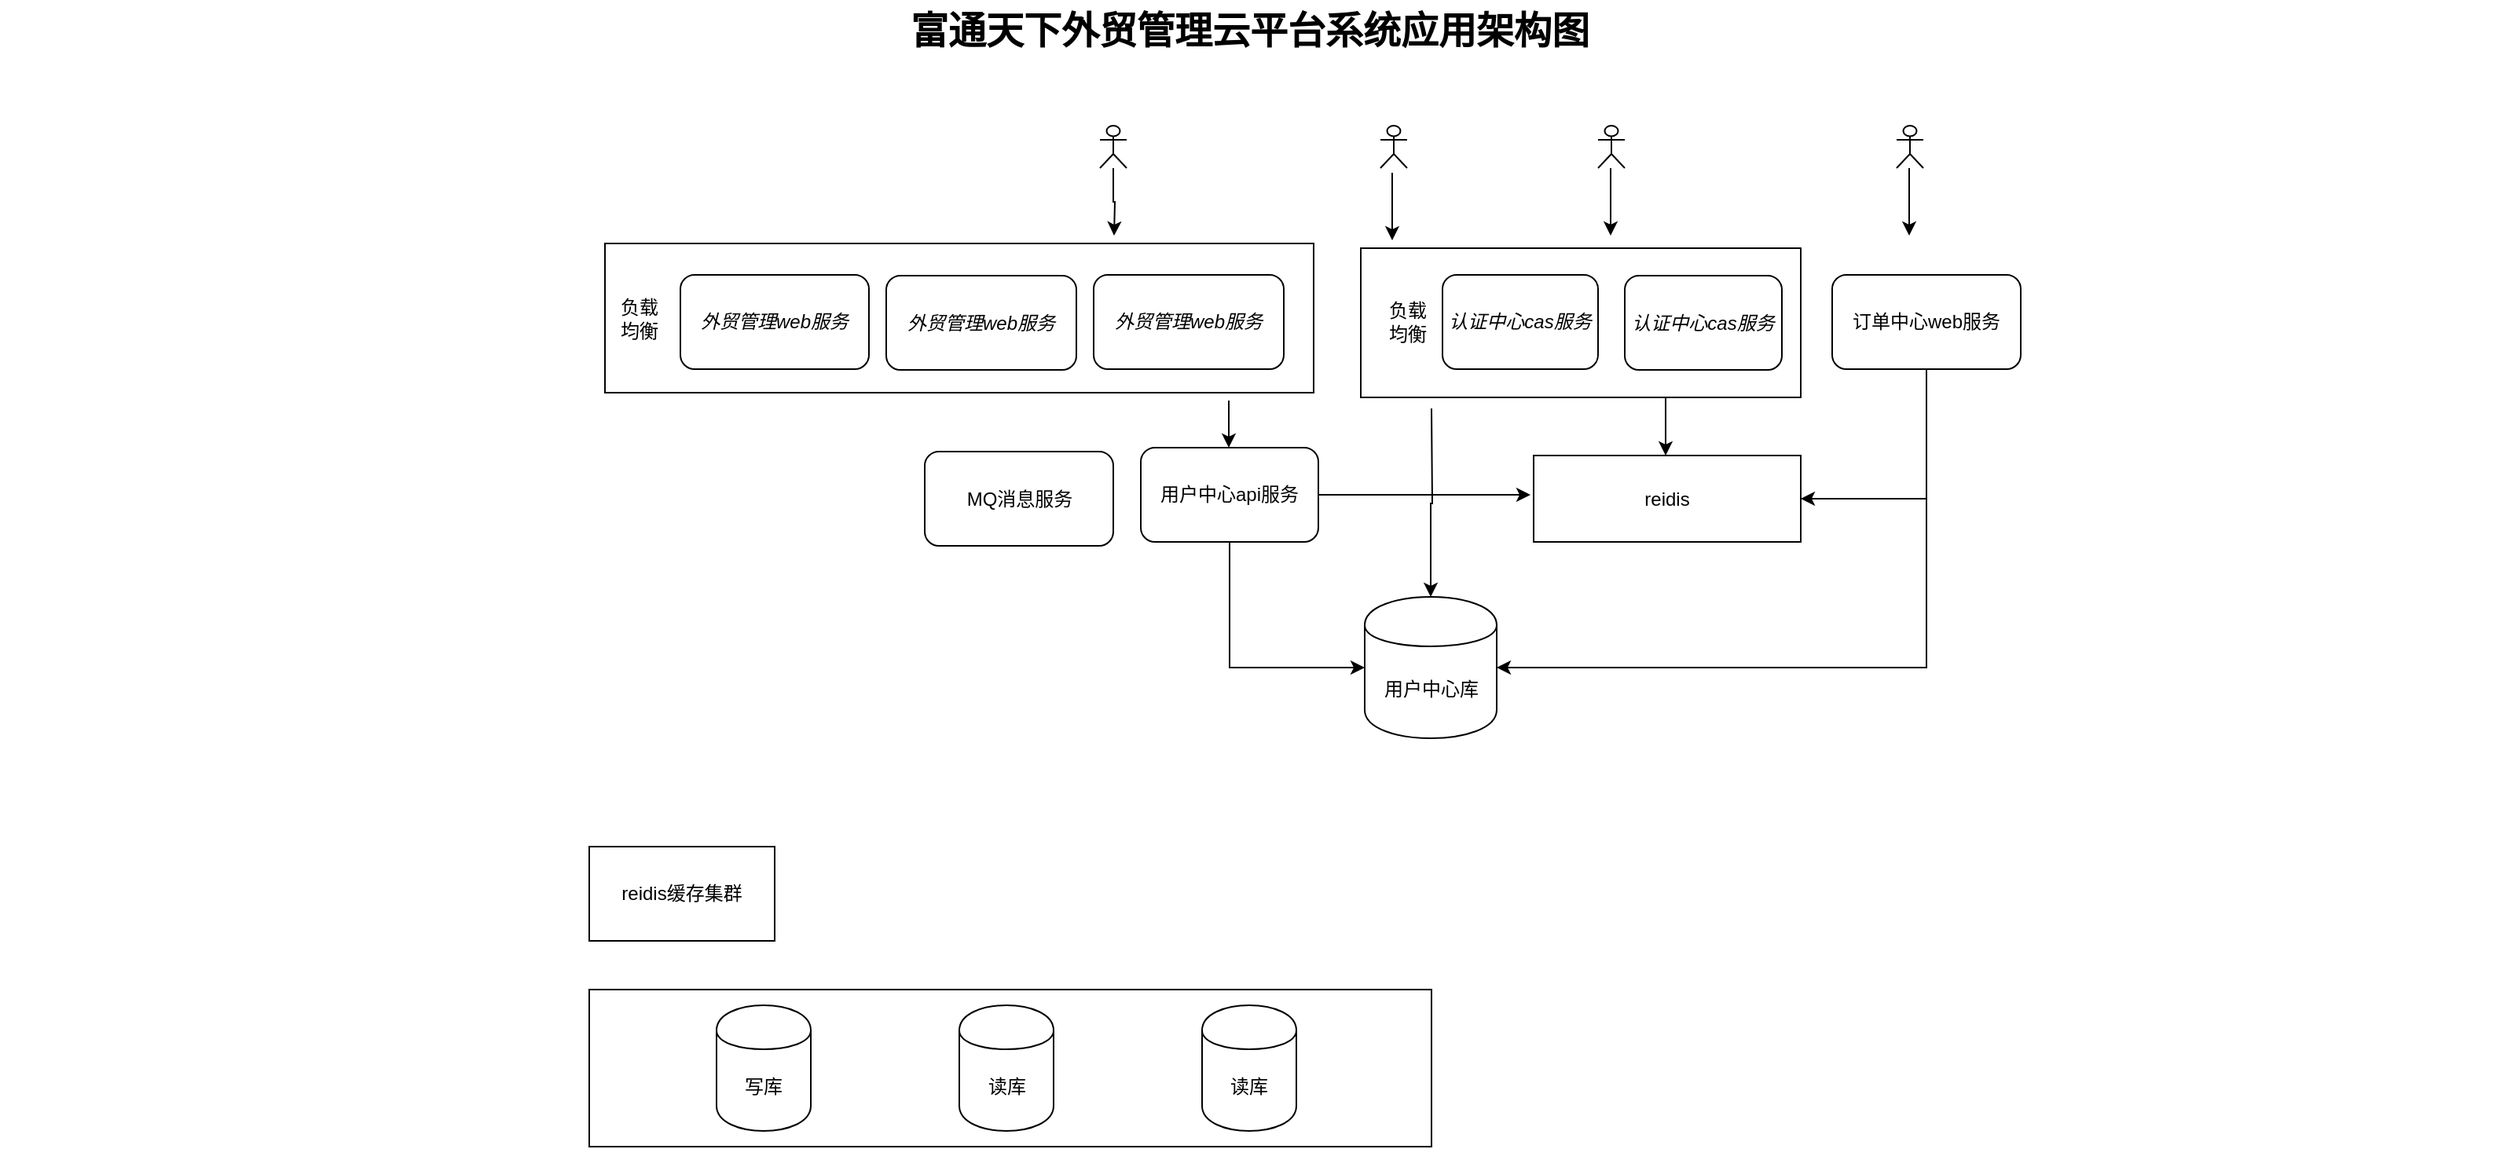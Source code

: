 <mxfile version="10.5.8" type="github"><diagram name="Page-1" id="74b105a0-9070-1c63-61bc-23e55f88626e"><mxGraphModel dx="1394" dy="764" grid="1" gridSize="10" guides="1" tooltips="1" connect="1" arrows="1" fold="1" page="1" pageScale="1.5" pageWidth="1169" pageHeight="826" background="none" math="0" shadow="0"><root><mxCell id="0" style=";html=1;"/><mxCell id="1" style=";html=1;" parent="0"/><mxCell id="10b056a9c633e61c-30" value="富通天下外贸管理云平台系统应用架构图" style="text;strokeColor=none;fillColor=none;html=1;fontSize=24;fontStyle=1;verticalAlign=middle;align=center;" parent="1" vertex="1"><mxGeometry x="34" y="20" width="1590" height="40" as="geometry"/></mxCell><mxCell id="ObDqoix-dbpaILy5yjtX-36" value="" style="edgeStyle=orthogonalEdgeStyle;rounded=0;orthogonalLoop=1;jettySize=auto;html=1;" parent="1" source="ObDqoix-dbpaILy5yjtX-1" edge="1"><mxGeometry relative="1" as="geometry"><mxPoint x="743" y="170" as="targetPoint"/></mxGeometry></mxCell><mxCell id="ObDqoix-dbpaILy5yjtX-1" value="" style="shape=umlActor;verticalLabelPosition=bottom;labelBackgroundColor=#ffffff;verticalAlign=top;html=1;outlineConnect=0;" parent="1" vertex="1"><mxGeometry x="734" y="100" width="17" height="27" as="geometry"/></mxCell><mxCell id="ObDqoix-dbpaILy5yjtX-65" style="edgeStyle=orthogonalEdgeStyle;rounded=0;orthogonalLoop=1;jettySize=auto;html=1;exitX=0.75;exitY=1;exitDx=0;exitDy=0;" parent="1" edge="1"><mxGeometry relative="1" as="geometry"><mxPoint x="816" y="305" as="targetPoint"/><mxPoint x="816" y="275" as="sourcePoint"/></mxGeometry></mxCell><mxCell id="ObDqoix-dbpaILy5yjtX-14" value="" style="rounded=0;whiteSpace=wrap;html=1;" parent="1" vertex="1"><mxGeometry x="419" y="175" width="451" height="95" as="geometry"/></mxCell><mxCell id="ObDqoix-dbpaILy5yjtX-15" value="外贸管理web服务" style="rounded=1;whiteSpace=wrap;html=1;fontStyle=2" parent="1" vertex="1"><mxGeometry x="467" y="195" width="120" height="60" as="geometry"/></mxCell><mxCell id="ObDqoix-dbpaILy5yjtX-16" value="外贸管理web服务" style="rounded=1;whiteSpace=wrap;html=1;fontStyle=2" parent="1" vertex="1"><mxGeometry x="598" y="195.5" width="121" height="60" as="geometry"/></mxCell><mxCell id="ObDqoix-dbpaILy5yjtX-17" value="外贸管理web服务" style="rounded=1;whiteSpace=wrap;html=1;fontStyle=2" parent="1" vertex="1"><mxGeometry x="730" y="195" width="121" height="60" as="geometry"/></mxCell><mxCell id="ObDqoix-dbpaILy5yjtX-19" value="负载均衡" style="text;html=1;strokeColor=none;fillColor=none;align=center;verticalAlign=middle;whiteSpace=wrap;rounded=0;" parent="1" vertex="1"><mxGeometry x="425.5" y="185" width="30" height="75" as="geometry"/></mxCell><mxCell id="ObDqoix-dbpaILy5yjtX-69" style="edgeStyle=orthogonalEdgeStyle;rounded=0;orthogonalLoop=1;jettySize=auto;html=1;exitX=0.75;exitY=1;exitDx=0;exitDy=0;entryX=0.588;entryY=0;entryDx=0;entryDy=0;entryPerimeter=0;" parent="1" edge="1"><mxGeometry relative="1" as="geometry"><mxPoint x="1094" y="273" as="sourcePoint"/><mxPoint x="1094" y="310" as="targetPoint"/></mxGeometry></mxCell><mxCell id="ObDqoix-dbpaILy5yjtX-71" style="edgeStyle=orthogonalEdgeStyle;rounded=0;orthogonalLoop=1;jettySize=auto;html=1;" parent="1" target="ObDqoix-dbpaILy5yjtX-45" edge="1"><mxGeometry relative="1" as="geometry"><mxPoint x="945" y="280" as="sourcePoint"/></mxGeometry></mxCell><mxCell id="ObDqoix-dbpaILy5yjtX-23" value="" style="rounded=0;whiteSpace=wrap;html=1;" parent="1" vertex="1"><mxGeometry x="900" y="178" width="280" height="95" as="geometry"/></mxCell><mxCell id="ObDqoix-dbpaILy5yjtX-24" value="认证中心cas服务" style="rounded=1;whiteSpace=wrap;html=1;fontStyle=2" parent="1" vertex="1"><mxGeometry x="952" y="195" width="99" height="60" as="geometry"/></mxCell><mxCell id="ObDqoix-dbpaILy5yjtX-25" value="认证中心cas服务" style="rounded=1;whiteSpace=wrap;html=1;fontStyle=2" parent="1" vertex="1"><mxGeometry x="1068" y="195.5" width="100" height="60" as="geometry"/></mxCell><mxCell id="ObDqoix-dbpaILy5yjtX-27" value="负载均衡" style="text;html=1;strokeColor=none;fillColor=none;align=center;verticalAlign=middle;whiteSpace=wrap;rounded=0;" parent="1" vertex="1"><mxGeometry x="914.5" y="187.5" width="30" height="75" as="geometry"/></mxCell><mxCell id="ObDqoix-dbpaILy5yjtX-28" value="" style="shape=umlActor;verticalLabelPosition=bottom;labelBackgroundColor=#ffffff;verticalAlign=top;html=1;outlineConnect=0;" parent="1" vertex="1"><mxGeometry x="912.5" y="100" width="17" height="27" as="geometry"/></mxCell><mxCell id="ObDqoix-dbpaILy5yjtX-34" value="" style="shape=umlActor;verticalLabelPosition=bottom;labelBackgroundColor=#ffffff;verticalAlign=top;html=1;outlineConnect=0;" parent="1" vertex="1"><mxGeometry x="1051" y="100" width="17" height="27" as="geometry"/></mxCell><mxCell id="ObDqoix-dbpaILy5yjtX-37" value="" style="edgeStyle=orthogonalEdgeStyle;rounded=0;orthogonalLoop=1;jettySize=auto;html=1;" parent="1" edge="1"><mxGeometry relative="1" as="geometry"><mxPoint x="920" y="130" as="sourcePoint"/><mxPoint x="920" y="173" as="targetPoint"/></mxGeometry></mxCell><mxCell id="ObDqoix-dbpaILy5yjtX-38" value="" style="edgeStyle=orthogonalEdgeStyle;rounded=0;orthogonalLoop=1;jettySize=auto;html=1;" parent="1" edge="1"><mxGeometry relative="1" as="geometry"><mxPoint x="1059" y="127" as="sourcePoint"/><mxPoint x="1059" y="170" as="targetPoint"/></mxGeometry></mxCell><mxCell id="ObDqoix-dbpaILy5yjtX-40" value="" style="rounded=0;whiteSpace=wrap;html=1;" parent="1" vertex="1"><mxGeometry x="409" y="650" width="536" height="100" as="geometry"/></mxCell><mxCell id="ObDqoix-dbpaILy5yjtX-41" value="写库" style="shape=cylinder;whiteSpace=wrap;html=1;boundedLbl=1;backgroundOutline=1;" parent="1" vertex="1"><mxGeometry x="490" y="660" width="60" height="80" as="geometry"/></mxCell><mxCell id="ObDqoix-dbpaILy5yjtX-42" value="读库" style="shape=cylinder;whiteSpace=wrap;html=1;boundedLbl=1;backgroundOutline=1;" parent="1" vertex="1"><mxGeometry x="644.5" y="660" width="60" height="80" as="geometry"/></mxCell><mxCell id="ObDqoix-dbpaILy5yjtX-43" value="读库" style="shape=cylinder;whiteSpace=wrap;html=1;boundedLbl=1;backgroundOutline=1;" parent="1" vertex="1"><mxGeometry x="799" y="660" width="60" height="80" as="geometry"/></mxCell><mxCell id="ObDqoix-dbpaILy5yjtX-44" value="reidis缓存集群" style="rounded=0;whiteSpace=wrap;html=1;" parent="1" vertex="1"><mxGeometry x="409" y="559" width="118" height="60" as="geometry"/></mxCell><mxCell id="ObDqoix-dbpaILy5yjtX-45" value="用户中心库" style="shape=cylinder;whiteSpace=wrap;html=1;boundedLbl=1;backgroundOutline=1;" parent="1" vertex="1"><mxGeometry x="902.5" y="400" width="84" height="90" as="geometry"/></mxCell><mxCell id="ObDqoix-dbpaILy5yjtX-66" style="edgeStyle=orthogonalEdgeStyle;rounded=0;orthogonalLoop=1;jettySize=auto;html=1;exitX=0.5;exitY=1;exitDx=0;exitDy=0;entryX=1;entryY=0.5;entryDx=0;entryDy=0;" parent="1" source="ObDqoix-dbpaILy5yjtX-52" target="ObDqoix-dbpaILy5yjtX-57" edge="1"><mxGeometry relative="1" as="geometry"/></mxCell><mxCell id="ObDqoix-dbpaILy5yjtX-67" style="edgeStyle=orthogonalEdgeStyle;rounded=0;orthogonalLoop=1;jettySize=auto;html=1;exitX=0.5;exitY=1;exitDx=0;exitDy=0;entryX=1;entryY=0.5;entryDx=0;entryDy=0;" parent="1" source="ObDqoix-dbpaILy5yjtX-52" target="ObDqoix-dbpaILy5yjtX-45" edge="1"><mxGeometry relative="1" as="geometry"/></mxCell><mxCell id="ObDqoix-dbpaILy5yjtX-52" value="订单中心web服务" style="rounded=1;whiteSpace=wrap;html=1;" parent="1" vertex="1"><mxGeometry x="1200" y="195" width="120" height="60" as="geometry"/></mxCell><mxCell id="ObDqoix-dbpaILy5yjtX-70" style="edgeStyle=orthogonalEdgeStyle;rounded=0;orthogonalLoop=1;jettySize=auto;html=1;exitX=1;exitY=0.5;exitDx=0;exitDy=0;" parent="1" source="ObDqoix-dbpaILy5yjtX-54" edge="1"><mxGeometry relative="1" as="geometry"><mxPoint x="1008" y="335" as="targetPoint"/><mxPoint x="881" y="335" as="sourcePoint"/></mxGeometry></mxCell><mxCell id="ObDqoix-dbpaILy5yjtX-72" style="edgeStyle=orthogonalEdgeStyle;rounded=0;orthogonalLoop=1;jettySize=auto;html=1;exitX=0.5;exitY=1;exitDx=0;exitDy=0;entryX=0;entryY=0.5;entryDx=0;entryDy=0;" parent="1" source="ObDqoix-dbpaILy5yjtX-54" target="ObDqoix-dbpaILy5yjtX-45" edge="1"><mxGeometry relative="1" as="geometry"/></mxCell><mxCell id="ObDqoix-dbpaILy5yjtX-54" value="用户中心api服务" style="rounded=1;whiteSpace=wrap;html=1;" parent="1" vertex="1"><mxGeometry x="760" y="305" width="113" height="60" as="geometry"/></mxCell><mxCell id="ObDqoix-dbpaILy5yjtX-57" value="reidis" style="rounded=0;whiteSpace=wrap;html=1;" parent="1" vertex="1"><mxGeometry x="1010" y="310" width="170" height="55" as="geometry"/></mxCell><mxCell id="ObDqoix-dbpaILy5yjtX-73" value="" style="shape=umlActor;verticalLabelPosition=bottom;labelBackgroundColor=#ffffff;verticalAlign=top;html=1;outlineConnect=0;" parent="1" vertex="1"><mxGeometry x="1241" y="100" width="17" height="27" as="geometry"/></mxCell><mxCell id="ObDqoix-dbpaILy5yjtX-74" value="" style="edgeStyle=orthogonalEdgeStyle;rounded=0;orthogonalLoop=1;jettySize=auto;html=1;" parent="1" edge="1"><mxGeometry relative="1" as="geometry"><mxPoint x="1249" y="127" as="sourcePoint"/><mxPoint x="1249" y="170" as="targetPoint"/></mxGeometry></mxCell><mxCell id="ObDqoix-dbpaILy5yjtX-79" value="MQ消息服务" style="rounded=1;whiteSpace=wrap;html=1;" parent="1" vertex="1"><mxGeometry x="622.5" y="307.5" width="120" height="60" as="geometry"/></mxCell></root></mxGraphModel></diagram></mxfile>